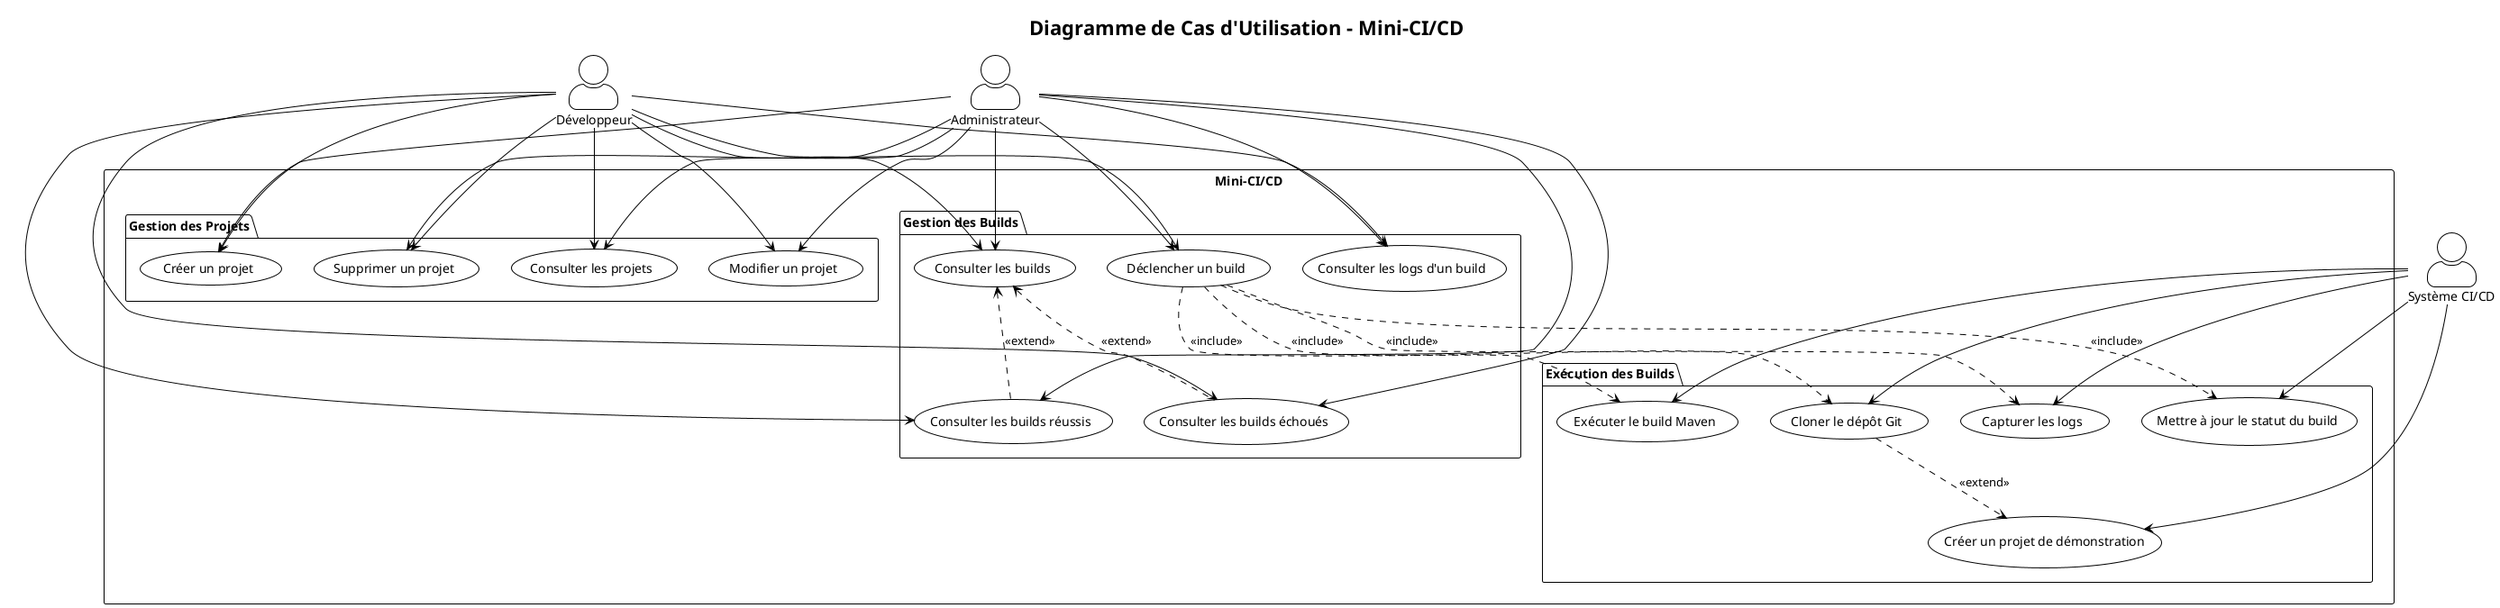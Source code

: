 @startuml
!theme plain
skinparam actorStyle awesome
title Diagramme de Cas d'Utilisation - Mini-CI/CD

actor "Développeur" as Dev
actor "Administrateur" as Admin
actor "Système CI/CD" as System

rectangle "Mini-CI/CD" {
  package "Gestion des Projets" {
    usecase "Créer un projet" as UC1
    usecase "Modifier un projet" as UC2
    usecase "Supprimer un projet" as UC3
    usecase "Consulter les projets" as UC4
  }

  package "Gestion des Builds" {
    usecase "Déclencher un build" as UC5
    usecase "Consulter les builds" as UC6
    usecase "Consulter les builds réussis" as UC7
    usecase "Consulter les builds échoués" as UC8
    usecase "Consulter les logs d'un build" as UC9
  }

  package "Exécution des Builds" {
    usecase "Cloner le dépôt Git" as UC10
    usecase "Exécuter le build Maven" as UC11
    usecase "Capturer les logs" as UC12
    usecase "Mettre à jour le statut du build" as UC13
    usecase "Créer un projet de démonstration" as UC14
  }

}

Dev --> UC1
Dev --> UC2
Dev --> UC3
Dev --> UC4
Dev --> UC5
Dev --> UC6
Dev --> UC7
Dev --> UC8
Dev --> UC9
Admin --> UC1
Admin --> UC2
Admin --> UC3
Admin --> UC4
Admin --> UC5
Admin --> UC6
Admin --> UC7
Admin --> UC8
Admin --> UC9
System --> UC10
System --> UC11
System --> UC12
System --> UC13
System --> UC14
UC5 ..> UC10 : <<include>>
UC5 ..> UC11 : <<include>>
UC5 ..> UC12 : <<include>>
UC5 ..> UC13 : <<include>>
UC10 ..> UC14 : <<extend>>
UC6 <.. UC7 : <<extend>>
UC6 <.. UC8 : <<extend>>
@enduml
